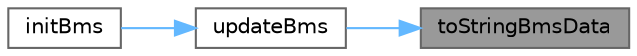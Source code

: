 digraph "toStringBmsData"
{
 // LATEX_PDF_SIZE
  bgcolor="transparent";
  edge [fontname=Helvetica,fontsize=10,labelfontname=Helvetica,labelfontsize=10];
  node [fontname=Helvetica,fontsize=10,shape=box,height=0.2,width=0.4];
  rankdir="RL";
  Node1 [label="toStringBmsData",height=0.2,width=0.4,color="gray40", fillcolor="grey60", style="filled", fontcolor="black",tooltip="Converts the BmsData structure to a string."];
  Node1 -> Node2 [dir="back",color="steelblue1",style="solid"];
  Node2 [label="updateBms",height=0.2,width=0.4,color="grey40", fillcolor="white", style="filled",URL="$Bms_8c.html#a7cf1064f4bd9766093c805955762221a",tooltip="Updates the BMS data."];
  Node2 -> Node3 [dir="back",color="steelblue1",style="solid"];
  Node3 [label="initBms",height=0.2,width=0.4,color="grey40", fillcolor="white", style="filled",URL="$Bms_8c.html#afeeadcad4acba40f2d7197368054b051",tooltip="Initializes the BMS with the given frequency."];
}

